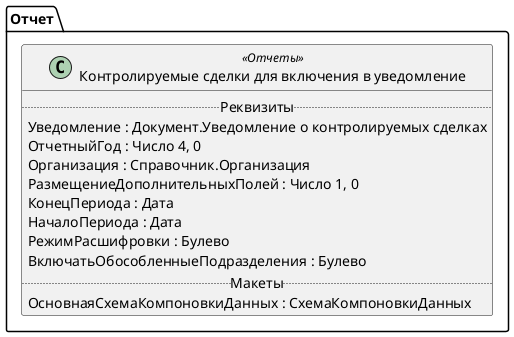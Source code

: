 ﻿@startuml КонтролируемыеСделкиДляВключенияВУведомление
'!include templates.wsd
'..\include templates.wsd
class Отчет.КонтролируемыеСделкиДляВключенияВУведомление as "Контролируемые сделки для включения в уведомление" <<Отчеты>>
{
..Реквизиты..
Уведомление : Документ.Уведомление о контролируемых сделках
ОтчетныйГод : Число 4, 0
Организация : Справочник.Организация
РазмещениеДополнительныхПолей : Число 1, 0
КонецПериода : Дата
НачалоПериода : Дата
РежимРасшифровки : Булево
ВключатьОбособленныеПодразделения : Булево
..Макеты..
ОсновнаяСхемаКомпоновкиДанных : СхемаКомпоновкиДанных
}
@enduml
